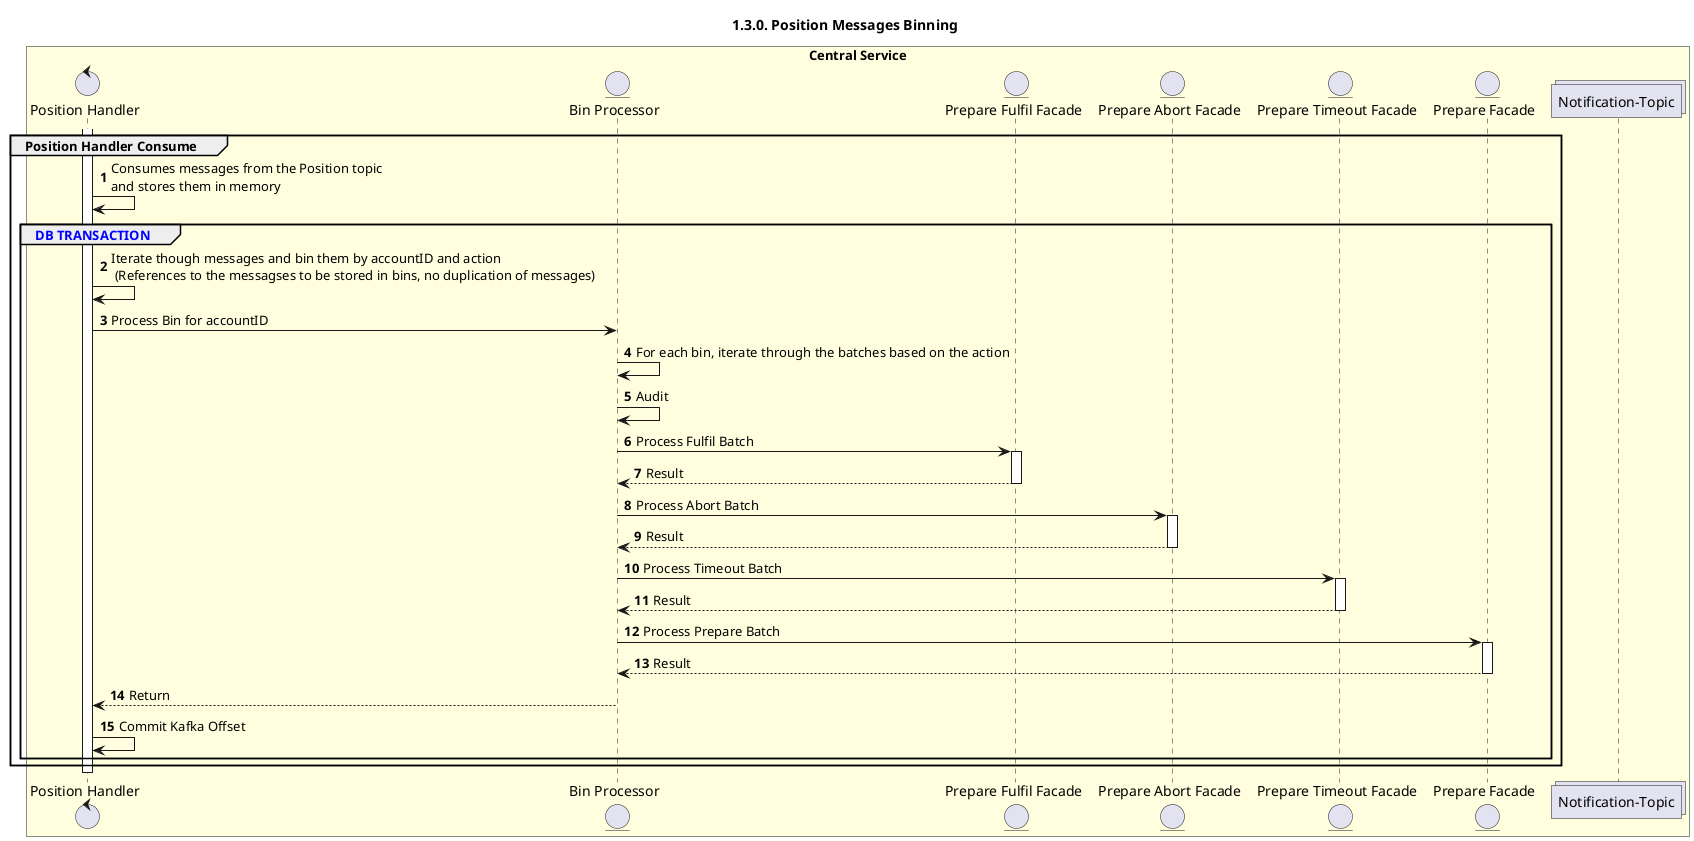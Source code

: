 /'*****
 License
 --------------
 Copyright © 2017 Bill & Melinda Gates Foundation
 The Mojaloop files are made available by the Bill & Melinda Gates Foundation under the Apache License, Version 2.0 (the "License") and you may not use these files except in compliance with the License. You may obtain a copy of the License at
 http://www.apache.org/licenses/LICENSE-2.0
 Unless required by applicable law or agreed to in writing, the Mojaloop files are distributed on an "AS IS" BASIS, WITHOUT WARRANTIES OR CONDITIONS OF ANY KIND, either express or implied. See the License for the specific language governing permissions and limitations under the License.
 Contributors
 --------------
 This is the official list of the Mojaloop project contributors for this file.
 Names of the original copyright holders (individuals or organizations)
 should be listed with a '*' in the first column. People who have
 contributed from an organization can be listed under the organization
 that actually holds the copyright for their contributions (see the
 Gates Foundation organization for an example). Those individuals should have
 their names indented and be marked with a '-'. Email address can be added
 optionally within square brackets <email>.
 * Gates Foundation
 - Name Surname <name.surname@gatesfoundation.com>

 * Vijay Kumar Guthi <vijaya.guthi@infitx.com>

 --------------
 ******'/

@startuml
' declate title
title 1.3.0. Position Messages Binning

autonumber

' Actor Keys:
'   boundary - APIs/Interfaces, etc
'   collections - Kafka Topics
'   control - Kafka Consumers
'   entity - Database Access Objects
'   database - Database Persistence Store

' declare actors
control "Position Handler" as POS_HANDLER

entity "Bin Processor" as BIN_PROCESSOR
entity "Prepare Facade" as FACADE_PREPARE
entity "Prepare Fulfil Facade" as FACADE_FULFIL
entity "Prepare Abort Facade" as FACADE_ABORT
entity "Prepare Timeout Facade" as FACADE_TIMEOUT
collections "Notification-Topic" as TOPIC_NOTIFICATIONS
' database "Central Store" as DB

box "Central Service" #LightYellow
    participant POS_HANDLER
    participant BIN_PROCESSOR
    participant FACADE_FULFIL
    participant FACADE_ABORT
    participant FACADE_TIMEOUT
    participant FACADE_PREPARE
    ' participant DB
    participant TOPIC_NOTIFICATIONS
end box

' start flow
activate POS_HANDLER
group Position Handler Consume
    POS_HANDLER -> POS_HANDLER: Consumes messages from the Position topic \nand stores them in memory
    group <color #blue>DB TRANSACTION</color>
        POS_HANDLER -> POS_HANDLER: Iterate though messages and bin them by accountID and action \n (References to the messagses to be stored in bins, no duplication of messages)
        POS_HANDLER -> BIN_PROCESSOR: Process Bin for accountID
        BIN_PROCESSOR -> BIN_PROCESSOR: For each bin, iterate through the batches based on the action
        
        BIN_PROCESSOR -> BIN_PROCESSOR: Audit

        BIN_PROCESSOR -> FACADE_FULFIL: Process Fulfil Batch
        activate FACADE_FULFIL
        FACADE_FULFIL --> BIN_PROCESSOR: Result
        deactivate FACADE_FULFIL

        BIN_PROCESSOR -> FACADE_ABORT: Process Abort Batch
        activate FACADE_ABORT
        FACADE_ABORT --> BIN_PROCESSOR: Result
        deactivate FACADE_ABORT

        BIN_PROCESSOR -> FACADE_TIMEOUT: Process Timeout Batch
        activate FACADE_TIMEOUT
        FACADE_TIMEOUT --> BIN_PROCESSOR: Result
        deactivate FACADE_TIMEOUT

        BIN_PROCESSOR -> FACADE_PREPARE: Process Prepare Batch
        activate FACADE_PREPARE
        FACADE_PREPARE --> BIN_PROCESSOR: Result
        deactivate FACADE_PREPARE

        ' BIN_PROCESSOR -> TOPIC_NOTIFICATIONS: Publish Notification events ???
        BIN_PROCESSOR --> POS_HANDLER: Return
        POS_HANDLER -> POS_HANDLER: Commit Kafka Offset
    end
end
deactivate POS_HANDLER
@enduml
